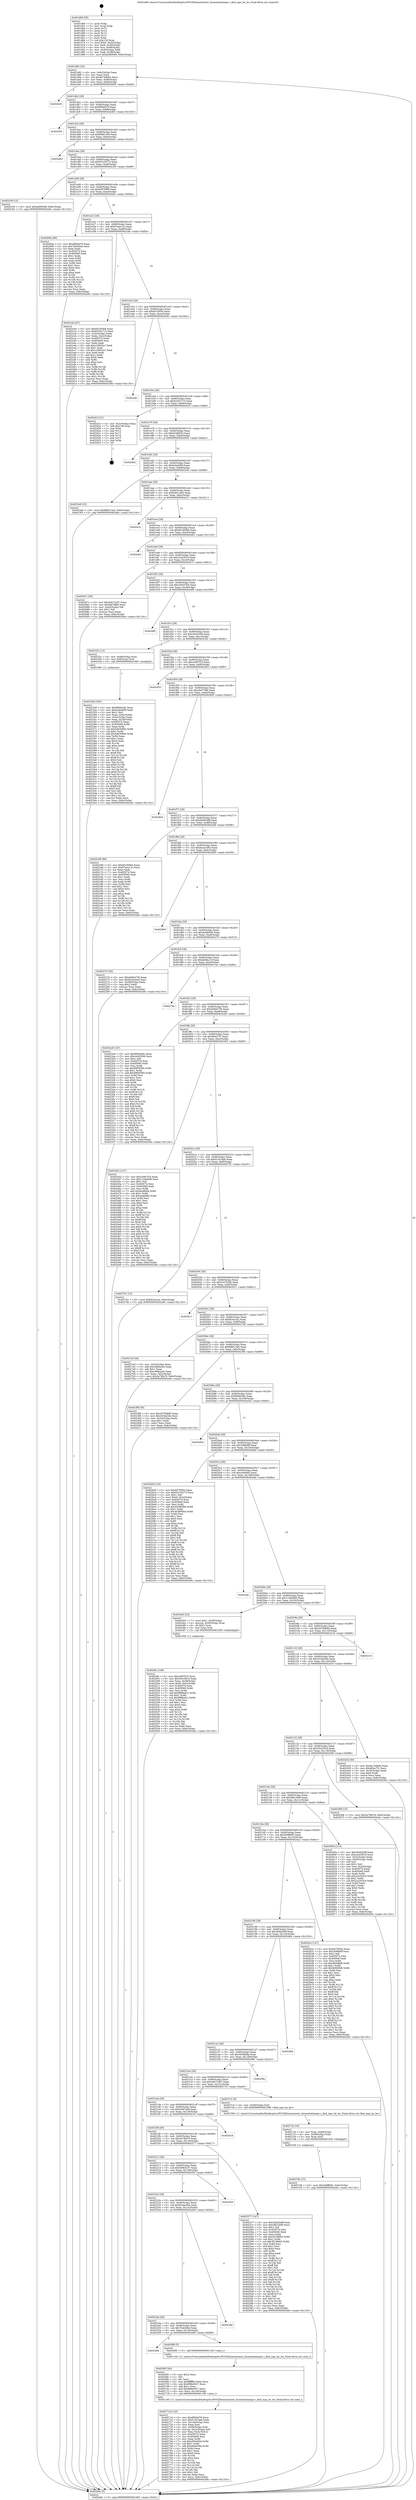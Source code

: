 digraph "0x401d60" {
  label = "0x401d60 (/mnt/c/Users/mathe/Desktop/tcc/POCII/binaries/extr_linuxnetatmmpc.c_find_mpc_by_lec_Final-ollvm.out::main(0))"
  labelloc = "t"
  node[shape=record]

  Entry [label="",width=0.3,height=0.3,shape=circle,fillcolor=black,style=filled]
  "0x401d92" [label="{
     0x401d92 [32]\l
     | [instrs]\l
     &nbsp;&nbsp;0x401d92 \<+6\>: mov -0x8c(%rbp),%eax\l
     &nbsp;&nbsp;0x401d98 \<+2\>: mov %eax,%ecx\l
     &nbsp;&nbsp;0x401d9a \<+6\>: sub $0x8a74db94,%ecx\l
     &nbsp;&nbsp;0x401da0 \<+6\>: mov %eax,-0x90(%rbp)\l
     &nbsp;&nbsp;0x401da6 \<+6\>: mov %ecx,-0x94(%rbp)\l
     &nbsp;&nbsp;0x401dac \<+6\>: je 0000000000402b09 \<main+0xda9\>\l
  }"]
  "0x402b09" [label="{
     0x402b09\l
  }", style=dashed]
  "0x401db2" [label="{
     0x401db2 [28]\l
     | [instrs]\l
     &nbsp;&nbsp;0x401db2 \<+5\>: jmp 0000000000401db7 \<main+0x57\>\l
     &nbsp;&nbsp;0x401db7 \<+6\>: mov -0x90(%rbp),%eax\l
     &nbsp;&nbsp;0x401dbd \<+5\>: sub $0x8f0bbf79,%eax\l
     &nbsp;&nbsp;0x401dc2 \<+6\>: mov %eax,-0x98(%rbp)\l
     &nbsp;&nbsp;0x401dc8 \<+6\>: je 0000000000402d93 \<main+0x1033\>\l
  }"]
  Exit [label="",width=0.3,height=0.3,shape=circle,fillcolor=black,style=filled,peripheries=2]
  "0x402d93" [label="{
     0x402d93\l
  }", style=dashed]
  "0x401dce" [label="{
     0x401dce [28]\l
     | [instrs]\l
     &nbsp;&nbsp;0x401dce \<+5\>: jmp 0000000000401dd3 \<main+0x73\>\l
     &nbsp;&nbsp;0x401dd3 \<+6\>: mov -0x90(%rbp),%eax\l
     &nbsp;&nbsp;0x401dd9 \<+5\>: sub $0x8f481c00,%eax\l
     &nbsp;&nbsp;0x401dde \<+6\>: mov %eax,-0x9c(%rbp)\l
     &nbsp;&nbsp;0x401de4 \<+6\>: je 0000000000402a43 \<main+0xce3\>\l
  }"]
  "0x4027db" [label="{
     0x4027db [15]\l
     | [instrs]\l
     &nbsp;&nbsp;0x4027db \<+10\>: movl $0x3b9ff465,-0x8c(%rbp)\l
     &nbsp;&nbsp;0x4027e5 \<+5\>: jmp 0000000000402e6c \<main+0x110c\>\l
  }"]
  "0x402a43" [label="{
     0x402a43\l
  }", style=dashed]
  "0x401dea" [label="{
     0x401dea [28]\l
     | [instrs]\l
     &nbsp;&nbsp;0x401dea \<+5\>: jmp 0000000000401def \<main+0x8f\>\l
     &nbsp;&nbsp;0x401def \<+6\>: mov -0x90(%rbp),%eax\l
     &nbsp;&nbsp;0x401df5 \<+5\>: sub $0x93103273,%eax\l
     &nbsp;&nbsp;0x401dfa \<+6\>: mov %eax,-0xa0(%rbp)\l
     &nbsp;&nbsp;0x401e00 \<+6\>: je 0000000000402c59 \<main+0xef9\>\l
  }"]
  "0x4027cb" [label="{
     0x4027cb [16]\l
     | [instrs]\l
     &nbsp;&nbsp;0x4027cb \<+4\>: mov %rax,-0x68(%rbp)\l
     &nbsp;&nbsp;0x4027cf \<+4\>: mov -0x58(%rbp),%rax\l
     &nbsp;&nbsp;0x4027d3 \<+3\>: mov %rax,%rdi\l
     &nbsp;&nbsp;0x4027d6 \<+5\>: call 0000000000401030 \<free@plt\>\l
     | [calls]\l
     &nbsp;&nbsp;0x401030 \{1\} (unknown)\l
  }"]
  "0x402c59" [label="{
     0x402c59 [15]\l
     | [instrs]\l
     &nbsp;&nbsp;0x402c59 \<+10\>: movl $0xda99348f,-0x8c(%rbp)\l
     &nbsp;&nbsp;0x402c63 \<+5\>: jmp 0000000000402e6c \<main+0x110c\>\l
  }"]
  "0x401e06" [label="{
     0x401e06 [28]\l
     | [instrs]\l
     &nbsp;&nbsp;0x401e06 \<+5\>: jmp 0000000000401e0b \<main+0xab\>\l
     &nbsp;&nbsp;0x401e0b \<+6\>: mov -0x90(%rbp),%eax\l
     &nbsp;&nbsp;0x401e11 \<+5\>: sub $0x94f79f66,%eax\l
     &nbsp;&nbsp;0x401e16 \<+6\>: mov %eax,-0xa4(%rbp)\l
     &nbsp;&nbsp;0x401e1c \<+6\>: je 000000000040269a \<main+0x93a\>\l
  }"]
  "0x40271d" [label="{
     0x40271d [116]\l
     | [instrs]\l
     &nbsp;&nbsp;0x40271d \<+5\>: mov $0x8f0bbf79,%ecx\l
     &nbsp;&nbsp;0x402722 \<+5\>: mov $0xf1c919a6,%edx\l
     &nbsp;&nbsp;0x402727 \<+6\>: mov -0x144(%rbp),%esi\l
     &nbsp;&nbsp;0x40272d \<+3\>: imul %eax,%esi\l
     &nbsp;&nbsp;0x402730 \<+4\>: mov -0x58(%rbp),%rdi\l
     &nbsp;&nbsp;0x402734 \<+4\>: movslq -0x5c(%rbp),%r8\l
     &nbsp;&nbsp;0x402738 \<+4\>: mov %esi,(%rdi,%r8,4)\l
     &nbsp;&nbsp;0x40273c \<+7\>: mov 0x405074,%eax\l
     &nbsp;&nbsp;0x402743 \<+7\>: mov 0x405060,%esi\l
     &nbsp;&nbsp;0x40274a \<+3\>: mov %eax,%r9d\l
     &nbsp;&nbsp;0x40274d \<+7\>: sub $0xef5e939d,%r9d\l
     &nbsp;&nbsp;0x402754 \<+4\>: sub $0x1,%r9d\l
     &nbsp;&nbsp;0x402758 \<+7\>: add $0xef5e939d,%r9d\l
     &nbsp;&nbsp;0x40275f \<+4\>: imul %r9d,%eax\l
     &nbsp;&nbsp;0x402763 \<+3\>: and $0x1,%eax\l
     &nbsp;&nbsp;0x402766 \<+3\>: cmp $0x0,%eax\l
     &nbsp;&nbsp;0x402769 \<+4\>: sete %r10b\l
     &nbsp;&nbsp;0x40276d \<+3\>: cmp $0xa,%esi\l
     &nbsp;&nbsp;0x402770 \<+4\>: setl %r11b\l
     &nbsp;&nbsp;0x402774 \<+3\>: mov %r10b,%bl\l
     &nbsp;&nbsp;0x402777 \<+3\>: and %r11b,%bl\l
     &nbsp;&nbsp;0x40277a \<+3\>: xor %r11b,%r10b\l
     &nbsp;&nbsp;0x40277d \<+3\>: or %r10b,%bl\l
     &nbsp;&nbsp;0x402780 \<+3\>: test $0x1,%bl\l
     &nbsp;&nbsp;0x402783 \<+3\>: cmovne %edx,%ecx\l
     &nbsp;&nbsp;0x402786 \<+6\>: mov %ecx,-0x8c(%rbp)\l
     &nbsp;&nbsp;0x40278c \<+5\>: jmp 0000000000402e6c \<main+0x110c\>\l
  }"]
  "0x40269a" [label="{
     0x40269a [86]\l
     | [instrs]\l
     &nbsp;&nbsp;0x40269a \<+5\>: mov $0x8f0bbf79,%eax\l
     &nbsp;&nbsp;0x40269f \<+5\>: mov $0x7bdcfd4e,%ecx\l
     &nbsp;&nbsp;0x4026a4 \<+2\>: xor %edx,%edx\l
     &nbsp;&nbsp;0x4026a6 \<+7\>: mov 0x405074,%esi\l
     &nbsp;&nbsp;0x4026ad \<+7\>: mov 0x405060,%edi\l
     &nbsp;&nbsp;0x4026b4 \<+3\>: sub $0x1,%edx\l
     &nbsp;&nbsp;0x4026b7 \<+3\>: mov %esi,%r8d\l
     &nbsp;&nbsp;0x4026ba \<+3\>: add %edx,%r8d\l
     &nbsp;&nbsp;0x4026bd \<+4\>: imul %r8d,%esi\l
     &nbsp;&nbsp;0x4026c1 \<+3\>: and $0x1,%esi\l
     &nbsp;&nbsp;0x4026c4 \<+3\>: cmp $0x0,%esi\l
     &nbsp;&nbsp;0x4026c7 \<+4\>: sete %r9b\l
     &nbsp;&nbsp;0x4026cb \<+3\>: cmp $0xa,%edi\l
     &nbsp;&nbsp;0x4026ce \<+4\>: setl %r10b\l
     &nbsp;&nbsp;0x4026d2 \<+3\>: mov %r9b,%r11b\l
     &nbsp;&nbsp;0x4026d5 \<+3\>: and %r10b,%r11b\l
     &nbsp;&nbsp;0x4026d8 \<+3\>: xor %r10b,%r9b\l
     &nbsp;&nbsp;0x4026db \<+3\>: or %r9b,%r11b\l
     &nbsp;&nbsp;0x4026de \<+4\>: test $0x1,%r11b\l
     &nbsp;&nbsp;0x4026e2 \<+3\>: cmovne %ecx,%eax\l
     &nbsp;&nbsp;0x4026e5 \<+6\>: mov %eax,-0x8c(%rbp)\l
     &nbsp;&nbsp;0x4026eb \<+5\>: jmp 0000000000402e6c \<main+0x110c\>\l
  }"]
  "0x401e22" [label="{
     0x401e22 [28]\l
     | [instrs]\l
     &nbsp;&nbsp;0x401e22 \<+5\>: jmp 0000000000401e27 \<main+0xc7\>\l
     &nbsp;&nbsp;0x401e27 \<+6\>: mov -0x90(%rbp),%eax\l
     &nbsp;&nbsp;0x401e2d \<+5\>: sub $0x97aee12c,%eax\l
     &nbsp;&nbsp;0x401e32 \<+6\>: mov %eax,-0xa8(%rbp)\l
     &nbsp;&nbsp;0x401e38 \<+6\>: je 0000000000402cbe \<main+0xf5e\>\l
  }"]
  "0x4026f5" [label="{
     0x4026f5 [40]\l
     | [instrs]\l
     &nbsp;&nbsp;0x4026f5 \<+5\>: mov $0x2,%ecx\l
     &nbsp;&nbsp;0x4026fa \<+1\>: cltd\l
     &nbsp;&nbsp;0x4026fb \<+2\>: idiv %ecx\l
     &nbsp;&nbsp;0x4026fd \<+6\>: imul $0xfffffffe,%edx,%ecx\l
     &nbsp;&nbsp;0x402703 \<+6\>: sub $0x988e0027,%ecx\l
     &nbsp;&nbsp;0x402709 \<+3\>: add $0x1,%ecx\l
     &nbsp;&nbsp;0x40270c \<+6\>: add $0x988e0027,%ecx\l
     &nbsp;&nbsp;0x402712 \<+6\>: mov %ecx,-0x144(%rbp)\l
     &nbsp;&nbsp;0x402718 \<+5\>: call 0000000000401160 \<next_i\>\l
     | [calls]\l
     &nbsp;&nbsp;0x401160 \{1\} (/mnt/c/Users/mathe/Desktop/tcc/POCII/binaries/extr_linuxnetatmmpc.c_find_mpc_by_lec_Final-ollvm.out::next_i)\l
  }"]
  "0x402cbe" [label="{
     0x402cbe [97]\l
     | [instrs]\l
     &nbsp;&nbsp;0x402cbe \<+5\>: mov $0xbf1d50b6,%eax\l
     &nbsp;&nbsp;0x402cc3 \<+5\>: mov $0xb203c715,%ecx\l
     &nbsp;&nbsp;0x402cc8 \<+3\>: mov -0x3c(%rbp),%edx\l
     &nbsp;&nbsp;0x402ccb \<+3\>: mov %edx,-0x2c(%rbp)\l
     &nbsp;&nbsp;0x402cce \<+7\>: mov 0x405074,%edx\l
     &nbsp;&nbsp;0x402cd5 \<+7\>: mov 0x405060,%esi\l
     &nbsp;&nbsp;0x402cdc \<+2\>: mov %edx,%edi\l
     &nbsp;&nbsp;0x402cde \<+6\>: add $0xc16932a7,%edi\l
     &nbsp;&nbsp;0x402ce4 \<+3\>: sub $0x1,%edi\l
     &nbsp;&nbsp;0x402ce7 \<+6\>: sub $0xc16932a7,%edi\l
     &nbsp;&nbsp;0x402ced \<+3\>: imul %edi,%edx\l
     &nbsp;&nbsp;0x402cf0 \<+3\>: and $0x1,%edx\l
     &nbsp;&nbsp;0x402cf3 \<+3\>: cmp $0x0,%edx\l
     &nbsp;&nbsp;0x402cf6 \<+4\>: sete %r8b\l
     &nbsp;&nbsp;0x402cfa \<+3\>: cmp $0xa,%esi\l
     &nbsp;&nbsp;0x402cfd \<+4\>: setl %r9b\l
     &nbsp;&nbsp;0x402d01 \<+3\>: mov %r8b,%r10b\l
     &nbsp;&nbsp;0x402d04 \<+3\>: and %r9b,%r10b\l
     &nbsp;&nbsp;0x402d07 \<+3\>: xor %r9b,%r8b\l
     &nbsp;&nbsp;0x402d0a \<+3\>: or %r8b,%r10b\l
     &nbsp;&nbsp;0x402d0d \<+4\>: test $0x1,%r10b\l
     &nbsp;&nbsp;0x402d11 \<+3\>: cmovne %ecx,%eax\l
     &nbsp;&nbsp;0x402d14 \<+6\>: mov %eax,-0x8c(%rbp)\l
     &nbsp;&nbsp;0x402d1a \<+5\>: jmp 0000000000402e6c \<main+0x110c\>\l
  }"]
  "0x401e3e" [label="{
     0x401e3e [28]\l
     | [instrs]\l
     &nbsp;&nbsp;0x401e3e \<+5\>: jmp 0000000000401e43 \<main+0xe3\>\l
     &nbsp;&nbsp;0x401e43 \<+6\>: mov -0x90(%rbp),%eax\l
     &nbsp;&nbsp;0x401e49 \<+5\>: sub $0xb07f3f3e,%eax\l
     &nbsp;&nbsp;0x401e4e \<+6\>: mov %eax,-0xac(%rbp)\l
     &nbsp;&nbsp;0x401e54 \<+6\>: je 0000000000402e4c \<main+0x10ec\>\l
  }"]
  "0x402266" [label="{
     0x402266\l
  }", style=dashed]
  "0x402e4c" [label="{
     0x402e4c\l
  }", style=dashed]
  "0x401e5a" [label="{
     0x401e5a [28]\l
     | [instrs]\l
     &nbsp;&nbsp;0x401e5a \<+5\>: jmp 0000000000401e5f \<main+0xff\>\l
     &nbsp;&nbsp;0x401e5f \<+6\>: mov -0x90(%rbp),%eax\l
     &nbsp;&nbsp;0x401e65 \<+5\>: sub $0xb203c715,%eax\l
     &nbsp;&nbsp;0x401e6a \<+6\>: mov %eax,-0xb0(%rbp)\l
     &nbsp;&nbsp;0x401e70 \<+6\>: je 0000000000402d1f \<main+0xfbf\>\l
  }"]
  "0x4026f0" [label="{
     0x4026f0 [5]\l
     | [instrs]\l
     &nbsp;&nbsp;0x4026f0 \<+5\>: call 0000000000401160 \<next_i\>\l
     | [calls]\l
     &nbsp;&nbsp;0x401160 \{1\} (/mnt/c/Users/mathe/Desktop/tcc/POCII/binaries/extr_linuxnetatmmpc.c_find_mpc_by_lec_Final-ollvm.out::next_i)\l
  }"]
  "0x402d1f" [label="{
     0x402d1f [21]\l
     | [instrs]\l
     &nbsp;&nbsp;0x402d1f \<+3\>: mov -0x2c(%rbp),%eax\l
     &nbsp;&nbsp;0x402d22 \<+7\>: add $0x138,%rsp\l
     &nbsp;&nbsp;0x402d29 \<+1\>: pop %rbx\l
     &nbsp;&nbsp;0x402d2a \<+2\>: pop %r12\l
     &nbsp;&nbsp;0x402d2c \<+2\>: pop %r13\l
     &nbsp;&nbsp;0x402d2e \<+2\>: pop %r14\l
     &nbsp;&nbsp;0x402d30 \<+2\>: pop %r15\l
     &nbsp;&nbsp;0x402d32 \<+1\>: pop %rbp\l
     &nbsp;&nbsp;0x402d33 \<+1\>: ret\l
  }"]
  "0x401e76" [label="{
     0x401e76 [28]\l
     | [instrs]\l
     &nbsp;&nbsp;0x401e76 \<+5\>: jmp 0000000000401e7b \<main+0x11b\>\l
     &nbsp;&nbsp;0x401e7b \<+6\>: mov -0x90(%rbp),%eax\l
     &nbsp;&nbsp;0x401e81 \<+5\>: sub $0xb2a6fb33,%eax\l
     &nbsp;&nbsp;0x401e86 \<+6\>: mov %eax,-0xb4(%rbp)\l
     &nbsp;&nbsp;0x401e8c \<+6\>: je 0000000000402902 \<main+0xba2\>\l
  }"]
  "0x40224a" [label="{
     0x40224a [28]\l
     | [instrs]\l
     &nbsp;&nbsp;0x40224a \<+5\>: jmp 000000000040224f \<main+0x4ef\>\l
     &nbsp;&nbsp;0x40224f \<+6\>: mov -0x90(%rbp),%eax\l
     &nbsp;&nbsp;0x402255 \<+5\>: sub $0x7bdcfd4e,%eax\l
     &nbsp;&nbsp;0x40225a \<+6\>: mov %eax,-0x140(%rbp)\l
     &nbsp;&nbsp;0x402260 \<+6\>: je 00000000004026f0 \<main+0x990\>\l
  }"]
  "0x402902" [label="{
     0x402902\l
  }", style=dashed]
  "0x401e92" [label="{
     0x401e92 [28]\l
     | [instrs]\l
     &nbsp;&nbsp;0x401e92 \<+5\>: jmp 0000000000401e97 \<main+0x137\>\l
     &nbsp;&nbsp;0x401e97 \<+6\>: mov -0x90(%rbp),%eax\l
     &nbsp;&nbsp;0x401e9d \<+5\>: sub $0xbcfadd09,%eax\l
     &nbsp;&nbsp;0x401ea2 \<+6\>: mov %eax,-0xb8(%rbp)\l
     &nbsp;&nbsp;0x401ea8 \<+6\>: je 00000000004023e9 \<main+0x689\>\l
  }"]
  "0x40228e" [label="{
     0x40228e\l
  }", style=dashed]
  "0x4023e9" [label="{
     0x4023e9 [15]\l
     | [instrs]\l
     &nbsp;&nbsp;0x4023e9 \<+10\>: movl $0xf88513a0,-0x8c(%rbp)\l
     &nbsp;&nbsp;0x4023f3 \<+5\>: jmp 0000000000402e6c \<main+0x110c\>\l
  }"]
  "0x401eae" [label="{
     0x401eae [28]\l
     | [instrs]\l
     &nbsp;&nbsp;0x401eae \<+5\>: jmp 0000000000401eb3 \<main+0x153\>\l
     &nbsp;&nbsp;0x401eb3 \<+6\>: mov -0x90(%rbp),%eax\l
     &nbsp;&nbsp;0x401eb9 \<+5\>: sub $0xbd91ce82,%eax\l
     &nbsp;&nbsp;0x401ebe \<+6\>: mov %eax,-0xbc(%rbp)\l
     &nbsp;&nbsp;0x401ec4 \<+6\>: je 0000000000402e21 \<main+0x10c1\>\l
  }"]
  "0x40222e" [label="{
     0x40222e [28]\l
     | [instrs]\l
     &nbsp;&nbsp;0x40222e \<+5\>: jmp 0000000000402233 \<main+0x4d3\>\l
     &nbsp;&nbsp;0x402233 \<+6\>: mov -0x90(%rbp),%eax\l
     &nbsp;&nbsp;0x402239 \<+5\>: sub $0x624ac644,%eax\l
     &nbsp;&nbsp;0x40223e \<+6\>: mov %eax,-0x13c(%rbp)\l
     &nbsp;&nbsp;0x402244 \<+6\>: je 000000000040228e \<main+0x52e\>\l
  }"]
  "0x402e21" [label="{
     0x402e21\l
  }", style=dashed]
  "0x401eca" [label="{
     0x401eca [28]\l
     | [instrs]\l
     &nbsp;&nbsp;0x401eca \<+5\>: jmp 0000000000401ecf \<main+0x16f\>\l
     &nbsp;&nbsp;0x401ecf \<+6\>: mov -0x90(%rbp),%eax\l
     &nbsp;&nbsp;0x401ed5 \<+5\>: sub $0xbf1d50b6,%eax\l
     &nbsp;&nbsp;0x401eda \<+6\>: mov %eax,-0xc0(%rbp)\l
     &nbsp;&nbsp;0x401ee0 \<+6\>: je 0000000000402e62 \<main+0x1102\>\l
  }"]
  "0x40292f" [label="{
     0x40292f\l
  }", style=dashed]
  "0x402e62" [label="{
     0x402e62\l
  }", style=dashed]
  "0x401ee6" [label="{
     0x401ee6 [28]\l
     | [instrs]\l
     &nbsp;&nbsp;0x401ee6 \<+5\>: jmp 0000000000401eeb \<main+0x18b\>\l
     &nbsp;&nbsp;0x401eeb \<+6\>: mov -0x90(%rbp),%eax\l
     &nbsp;&nbsp;0x401ef1 \<+5\>: sub $0xc2a43919,%eax\l
     &nbsp;&nbsp;0x401ef6 \<+6\>: mov %eax,-0xc4(%rbp)\l
     &nbsp;&nbsp;0x401efc \<+6\>: je 000000000040267c \<main+0x91c\>\l
  }"]
  "0x402212" [label="{
     0x402212 [28]\l
     | [instrs]\l
     &nbsp;&nbsp;0x402212 \<+5\>: jmp 0000000000402217 \<main+0x4b7\>\l
     &nbsp;&nbsp;0x402217 \<+6\>: mov -0x90(%rbp),%eax\l
     &nbsp;&nbsp;0x40221d \<+5\>: sub $0x5d9b5c37,%eax\l
     &nbsp;&nbsp;0x402222 \<+6\>: mov %eax,-0x138(%rbp)\l
     &nbsp;&nbsp;0x402228 \<+6\>: je 000000000040292f \<main+0xbcf\>\l
  }"]
  "0x40267c" [label="{
     0x40267c [30]\l
     | [instrs]\l
     &nbsp;&nbsp;0x40267c \<+5\>: mov $0x44673287,%eax\l
     &nbsp;&nbsp;0x402681 \<+5\>: mov $0x94f79f66,%ecx\l
     &nbsp;&nbsp;0x402686 \<+3\>: mov -0x2d(%rbp),%dl\l
     &nbsp;&nbsp;0x402689 \<+3\>: test $0x1,%dl\l
     &nbsp;&nbsp;0x40268c \<+3\>: cmovne %ecx,%eax\l
     &nbsp;&nbsp;0x40268f \<+6\>: mov %eax,-0x8c(%rbp)\l
     &nbsp;&nbsp;0x402695 \<+5\>: jmp 0000000000402e6c \<main+0x110c\>\l
  }"]
  "0x401f02" [label="{
     0x401f02 [28]\l
     | [instrs]\l
     &nbsp;&nbsp;0x401f02 \<+5\>: jmp 0000000000401f07 \<main+0x1a7\>\l
     &nbsp;&nbsp;0x401f07 \<+6\>: mov -0x90(%rbp),%eax\l
     &nbsp;&nbsp;0x401f0d \<+5\>: sub $0xc5b55764,%eax\l
     &nbsp;&nbsp;0x401f12 \<+6\>: mov %eax,-0xc8(%rbp)\l
     &nbsp;&nbsp;0x401f18 \<+6\>: je 0000000000402df0 \<main+0x1090\>\l
  }"]
  "0x402577" [label="{
     0x402577 [147]\l
     | [instrs]\l
     &nbsp;&nbsp;0x402577 \<+5\>: mov $0x3bdd2b9f,%eax\l
     &nbsp;&nbsp;0x40257c \<+5\>: mov $0x38f1c699,%ecx\l
     &nbsp;&nbsp;0x402581 \<+2\>: mov $0x1,%dl\l
     &nbsp;&nbsp;0x402583 \<+7\>: mov 0x405074,%esi\l
     &nbsp;&nbsp;0x40258a \<+7\>: mov 0x405060,%edi\l
     &nbsp;&nbsp;0x402591 \<+3\>: mov %esi,%r8d\l
     &nbsp;&nbsp;0x402594 \<+7\>: add $0x3f138663,%r8d\l
     &nbsp;&nbsp;0x40259b \<+4\>: sub $0x1,%r8d\l
     &nbsp;&nbsp;0x40259f \<+7\>: sub $0x3f138663,%r8d\l
     &nbsp;&nbsp;0x4025a6 \<+4\>: imul %r8d,%esi\l
     &nbsp;&nbsp;0x4025aa \<+3\>: and $0x1,%esi\l
     &nbsp;&nbsp;0x4025ad \<+3\>: cmp $0x0,%esi\l
     &nbsp;&nbsp;0x4025b0 \<+4\>: sete %r9b\l
     &nbsp;&nbsp;0x4025b4 \<+3\>: cmp $0xa,%edi\l
     &nbsp;&nbsp;0x4025b7 \<+4\>: setl %r10b\l
     &nbsp;&nbsp;0x4025bb \<+3\>: mov %r9b,%r11b\l
     &nbsp;&nbsp;0x4025be \<+4\>: xor $0xff,%r11b\l
     &nbsp;&nbsp;0x4025c2 \<+3\>: mov %r10b,%bl\l
     &nbsp;&nbsp;0x4025c5 \<+3\>: xor $0xff,%bl\l
     &nbsp;&nbsp;0x4025c8 \<+3\>: xor $0x1,%dl\l
     &nbsp;&nbsp;0x4025cb \<+3\>: mov %r11b,%r14b\l
     &nbsp;&nbsp;0x4025ce \<+4\>: and $0xff,%r14b\l
     &nbsp;&nbsp;0x4025d2 \<+3\>: and %dl,%r9b\l
     &nbsp;&nbsp;0x4025d5 \<+3\>: mov %bl,%r15b\l
     &nbsp;&nbsp;0x4025d8 \<+4\>: and $0xff,%r15b\l
     &nbsp;&nbsp;0x4025dc \<+3\>: and %dl,%r10b\l
     &nbsp;&nbsp;0x4025df \<+3\>: or %r9b,%r14b\l
     &nbsp;&nbsp;0x4025e2 \<+3\>: or %r10b,%r15b\l
     &nbsp;&nbsp;0x4025e5 \<+3\>: xor %r15b,%r14b\l
     &nbsp;&nbsp;0x4025e8 \<+3\>: or %bl,%r11b\l
     &nbsp;&nbsp;0x4025eb \<+4\>: xor $0xff,%r11b\l
     &nbsp;&nbsp;0x4025ef \<+3\>: or $0x1,%dl\l
     &nbsp;&nbsp;0x4025f2 \<+3\>: and %dl,%r11b\l
     &nbsp;&nbsp;0x4025f5 \<+3\>: or %r11b,%r14b\l
     &nbsp;&nbsp;0x4025f8 \<+4\>: test $0x1,%r14b\l
     &nbsp;&nbsp;0x4025fc \<+3\>: cmovne %ecx,%eax\l
     &nbsp;&nbsp;0x4025ff \<+6\>: mov %eax,-0x8c(%rbp)\l
     &nbsp;&nbsp;0x402605 \<+5\>: jmp 0000000000402e6c \<main+0x110c\>\l
  }"]
  "0x402df0" [label="{
     0x402df0\l
  }", style=dashed]
  "0x401f1e" [label="{
     0x401f1e [28]\l
     | [instrs]\l
     &nbsp;&nbsp;0x401f1e \<+5\>: jmp 0000000000401f23 \<main+0x1c3\>\l
     &nbsp;&nbsp;0x401f23 \<+6\>: mov -0x90(%rbp),%eax\l
     &nbsp;&nbsp;0x401f29 \<+5\>: sub $0xc6c83306,%eax\l
     &nbsp;&nbsp;0x401f2e \<+6\>: mov %eax,-0xcc(%rbp)\l
     &nbsp;&nbsp;0x401f34 \<+6\>: je 000000000040233c \<main+0x5dc\>\l
  }"]
  "0x4021f6" [label="{
     0x4021f6 [28]\l
     | [instrs]\l
     &nbsp;&nbsp;0x4021f6 \<+5\>: jmp 00000000004021fb \<main+0x49b\>\l
     &nbsp;&nbsp;0x4021fb \<+6\>: mov -0x90(%rbp),%eax\l
     &nbsp;&nbsp;0x402201 \<+5\>: sub $0x5a79fa76,%eax\l
     &nbsp;&nbsp;0x402206 \<+6\>: mov %eax,-0x134(%rbp)\l
     &nbsp;&nbsp;0x40220c \<+6\>: je 0000000000402577 \<main+0x817\>\l
  }"]
  "0x40233c" [label="{
     0x40233c [13]\l
     | [instrs]\l
     &nbsp;&nbsp;0x40233c \<+4\>: mov -0x48(%rbp),%rax\l
     &nbsp;&nbsp;0x402340 \<+4\>: mov 0x8(%rax),%rdi\l
     &nbsp;&nbsp;0x402344 \<+5\>: call 0000000000401060 \<atoi@plt\>\l
     | [calls]\l
     &nbsp;&nbsp;0x401060 \{1\} (unknown)\l
  }"]
  "0x401f3a" [label="{
     0x401f3a [28]\l
     | [instrs]\l
     &nbsp;&nbsp;0x401f3a \<+5\>: jmp 0000000000401f3f \<main+0x1df\>\l
     &nbsp;&nbsp;0x401f3f \<+6\>: mov -0x90(%rbp),%eax\l
     &nbsp;&nbsp;0x401f45 \<+5\>: sub $0xce087f19,%eax\l
     &nbsp;&nbsp;0x401f4a \<+6\>: mov %eax,-0xd0(%rbp)\l
     &nbsp;&nbsp;0x401f50 \<+6\>: je 0000000000402d53 \<main+0xff3\>\l
  }"]
  "0x402b18" [label="{
     0x402b18\l
  }", style=dashed]
  "0x402d53" [label="{
     0x402d53\l
  }", style=dashed]
  "0x401f56" [label="{
     0x401f56 [28]\l
     | [instrs]\l
     &nbsp;&nbsp;0x401f56 \<+5\>: jmp 0000000000401f5b \<main+0x1fb\>\l
     &nbsp;&nbsp;0x401f5b \<+6\>: mov -0x90(%rbp),%eax\l
     &nbsp;&nbsp;0x401f61 \<+5\>: sub $0xcfa07368,%eax\l
     &nbsp;&nbsp;0x401f66 \<+6\>: mov %eax,-0xd4(%rbp)\l
     &nbsp;&nbsp;0x401f6c \<+6\>: je 0000000000402845 \<main+0xae5\>\l
  }"]
  "0x4021da" [label="{
     0x4021da [28]\l
     | [instrs]\l
     &nbsp;&nbsp;0x4021da \<+5\>: jmp 00000000004021df \<main+0x47f\>\l
     &nbsp;&nbsp;0x4021df \<+6\>: mov -0x90(%rbp),%eax\l
     &nbsp;&nbsp;0x4021e5 \<+5\>: sub $0x4cf07ae9,%eax\l
     &nbsp;&nbsp;0x4021ea \<+6\>: mov %eax,-0x130(%rbp)\l
     &nbsp;&nbsp;0x4021f0 \<+6\>: je 0000000000402b18 \<main+0xdb8\>\l
  }"]
  "0x402845" [label="{
     0x402845\l
  }", style=dashed]
  "0x401f72" [label="{
     0x401f72 [28]\l
     | [instrs]\l
     &nbsp;&nbsp;0x401f72 \<+5\>: jmp 0000000000401f77 \<main+0x217\>\l
     &nbsp;&nbsp;0x401f77 \<+6\>: mov -0x90(%rbp),%eax\l
     &nbsp;&nbsp;0x401f7d \<+5\>: sub $0xda99348f,%eax\l
     &nbsp;&nbsp;0x401f82 \<+6\>: mov %eax,-0xd8(%rbp)\l
     &nbsp;&nbsp;0x401f88 \<+6\>: je 0000000000402c68 \<main+0xf08\>\l
  }"]
  "0x4027c2" [label="{
     0x4027c2 [9]\l
     | [instrs]\l
     &nbsp;&nbsp;0x4027c2 \<+4\>: mov -0x58(%rbp),%rdi\l
     &nbsp;&nbsp;0x4027c6 \<+5\>: call 0000000000401580 \<find_mpc_by_lec\>\l
     | [calls]\l
     &nbsp;&nbsp;0x401580 \{1\} (/mnt/c/Users/mathe/Desktop/tcc/POCII/binaries/extr_linuxnetatmmpc.c_find_mpc_by_lec_Final-ollvm.out::find_mpc_by_lec)\l
  }"]
  "0x402c68" [label="{
     0x402c68 [86]\l
     | [instrs]\l
     &nbsp;&nbsp;0x402c68 \<+5\>: mov $0xbf1d50b6,%eax\l
     &nbsp;&nbsp;0x402c6d \<+5\>: mov $0x97aee12c,%ecx\l
     &nbsp;&nbsp;0x402c72 \<+2\>: xor %edx,%edx\l
     &nbsp;&nbsp;0x402c74 \<+7\>: mov 0x405074,%esi\l
     &nbsp;&nbsp;0x402c7b \<+7\>: mov 0x405060,%edi\l
     &nbsp;&nbsp;0x402c82 \<+3\>: sub $0x1,%edx\l
     &nbsp;&nbsp;0x402c85 \<+3\>: mov %esi,%r8d\l
     &nbsp;&nbsp;0x402c88 \<+3\>: add %edx,%r8d\l
     &nbsp;&nbsp;0x402c8b \<+4\>: imul %r8d,%esi\l
     &nbsp;&nbsp;0x402c8f \<+3\>: and $0x1,%esi\l
     &nbsp;&nbsp;0x402c92 \<+3\>: cmp $0x0,%esi\l
     &nbsp;&nbsp;0x402c95 \<+4\>: sete %r9b\l
     &nbsp;&nbsp;0x402c99 \<+3\>: cmp $0xa,%edi\l
     &nbsp;&nbsp;0x402c9c \<+4\>: setl %r10b\l
     &nbsp;&nbsp;0x402ca0 \<+3\>: mov %r9b,%r11b\l
     &nbsp;&nbsp;0x402ca3 \<+3\>: and %r10b,%r11b\l
     &nbsp;&nbsp;0x402ca6 \<+3\>: xor %r10b,%r9b\l
     &nbsp;&nbsp;0x402ca9 \<+3\>: or %r9b,%r11b\l
     &nbsp;&nbsp;0x402cac \<+4\>: test $0x1,%r11b\l
     &nbsp;&nbsp;0x402cb0 \<+3\>: cmovne %ecx,%eax\l
     &nbsp;&nbsp;0x402cb3 \<+6\>: mov %eax,-0x8c(%rbp)\l
     &nbsp;&nbsp;0x402cb9 \<+5\>: jmp 0000000000402e6c \<main+0x110c\>\l
  }"]
  "0x401f8e" [label="{
     0x401f8e [28]\l
     | [instrs]\l
     &nbsp;&nbsp;0x401f8e \<+5\>: jmp 0000000000401f93 \<main+0x233\>\l
     &nbsp;&nbsp;0x401f93 \<+6\>: mov -0x90(%rbp),%eax\l
     &nbsp;&nbsp;0x401f99 \<+5\>: sub $0xdacb1d93,%eax\l
     &nbsp;&nbsp;0x401f9e \<+6\>: mov %eax,-0xdc(%rbp)\l
     &nbsp;&nbsp;0x401fa4 \<+6\>: je 00000000004029b0 \<main+0xc50\>\l
  }"]
  "0x4021be" [label="{
     0x4021be [28]\l
     | [instrs]\l
     &nbsp;&nbsp;0x4021be \<+5\>: jmp 00000000004021c3 \<main+0x463\>\l
     &nbsp;&nbsp;0x4021c3 \<+6\>: mov -0x90(%rbp),%eax\l
     &nbsp;&nbsp;0x4021c9 \<+5\>: sub $0x44673287,%eax\l
     &nbsp;&nbsp;0x4021ce \<+6\>: mov %eax,-0x12c(%rbp)\l
     &nbsp;&nbsp;0x4021d4 \<+6\>: je 00000000004027c2 \<main+0xa62\>\l
  }"]
  "0x4029b0" [label="{
     0x4029b0\l
  }", style=dashed]
  "0x401faa" [label="{
     0x401faa [28]\l
     | [instrs]\l
     &nbsp;&nbsp;0x401faa \<+5\>: jmp 0000000000401faf \<main+0x24f\>\l
     &nbsp;&nbsp;0x401faf \<+6\>: mov -0x90(%rbp),%eax\l
     &nbsp;&nbsp;0x401fb5 \<+5\>: sub $0xdcfd0949,%eax\l
     &nbsp;&nbsp;0x401fba \<+6\>: mov %eax,-0xe0(%rbp)\l
     &nbsp;&nbsp;0x401fc0 \<+6\>: je 0000000000402270 \<main+0x510\>\l
  }"]
  "0x40298c" [label="{
     0x40298c\l
  }", style=dashed]
  "0x402270" [label="{
     0x402270 [30]\l
     | [instrs]\l
     &nbsp;&nbsp;0x402270 \<+5\>: mov $0xdd4bb736,%eax\l
     &nbsp;&nbsp;0x402275 \<+5\>: mov $0x624ac644,%ecx\l
     &nbsp;&nbsp;0x40227a \<+3\>: mov -0x38(%rbp),%edx\l
     &nbsp;&nbsp;0x40227d \<+3\>: cmp $0x2,%edx\l
     &nbsp;&nbsp;0x402280 \<+3\>: cmovne %ecx,%eax\l
     &nbsp;&nbsp;0x402283 \<+6\>: mov %eax,-0x8c(%rbp)\l
     &nbsp;&nbsp;0x402289 \<+5\>: jmp 0000000000402e6c \<main+0x110c\>\l
  }"]
  "0x401fc6" [label="{
     0x401fc6 [28]\l
     | [instrs]\l
     &nbsp;&nbsp;0x401fc6 \<+5\>: jmp 0000000000401fcb \<main+0x26b\>\l
     &nbsp;&nbsp;0x401fcb \<+6\>: mov -0x90(%rbp),%eax\l
     &nbsp;&nbsp;0x401fd1 \<+5\>: sub $0xdd46a11f,%eax\l
     &nbsp;&nbsp;0x401fd6 \<+6\>: mov %eax,-0xe4(%rbp)\l
     &nbsp;&nbsp;0x401fdc \<+6\>: je 00000000004027ea \<main+0xa8a\>\l
  }"]
  "0x402e6c" [label="{
     0x402e6c [5]\l
     | [instrs]\l
     &nbsp;&nbsp;0x402e6c \<+5\>: jmp 0000000000401d92 \<main+0x32\>\l
  }"]
  "0x401d60" [label="{
     0x401d60 [50]\l
     | [instrs]\l
     &nbsp;&nbsp;0x401d60 \<+1\>: push %rbp\l
     &nbsp;&nbsp;0x401d61 \<+3\>: mov %rsp,%rbp\l
     &nbsp;&nbsp;0x401d64 \<+2\>: push %r15\l
     &nbsp;&nbsp;0x401d66 \<+2\>: push %r14\l
     &nbsp;&nbsp;0x401d68 \<+2\>: push %r13\l
     &nbsp;&nbsp;0x401d6a \<+2\>: push %r12\l
     &nbsp;&nbsp;0x401d6c \<+1\>: push %rbx\l
     &nbsp;&nbsp;0x401d6d \<+7\>: sub $0x138,%rsp\l
     &nbsp;&nbsp;0x401d74 \<+7\>: movl $0x0,-0x3c(%rbp)\l
     &nbsp;&nbsp;0x401d7b \<+3\>: mov %edi,-0x40(%rbp)\l
     &nbsp;&nbsp;0x401d7e \<+4\>: mov %rsi,-0x48(%rbp)\l
     &nbsp;&nbsp;0x401d82 \<+3\>: mov -0x40(%rbp),%edi\l
     &nbsp;&nbsp;0x401d85 \<+3\>: mov %edi,-0x38(%rbp)\l
     &nbsp;&nbsp;0x401d88 \<+10\>: movl $0xdcfd0949,-0x8c(%rbp)\l
  }"]
  "0x4021a2" [label="{
     0x4021a2 [28]\l
     | [instrs]\l
     &nbsp;&nbsp;0x4021a2 \<+5\>: jmp 00000000004021a7 \<main+0x447\>\l
     &nbsp;&nbsp;0x4021a7 \<+6\>: mov -0x90(%rbp),%eax\l
     &nbsp;&nbsp;0x4021ad \<+5\>: sub $0x3e59bbfa,%eax\l
     &nbsp;&nbsp;0x4021b2 \<+6\>: mov %eax,-0x128(%rbp)\l
     &nbsp;&nbsp;0x4021b8 \<+6\>: je 000000000040298c \<main+0xc2c\>\l
  }"]
  "0x4027ea" [label="{
     0x4027ea\l
  }", style=dashed]
  "0x401fe2" [label="{
     0x401fe2 [28]\l
     | [instrs]\l
     &nbsp;&nbsp;0x401fe2 \<+5\>: jmp 0000000000401fe7 \<main+0x287\>\l
     &nbsp;&nbsp;0x401fe7 \<+6\>: mov -0x90(%rbp),%eax\l
     &nbsp;&nbsp;0x401fed \<+5\>: sub $0xdd4bb736,%eax\l
     &nbsp;&nbsp;0x401ff2 \<+6\>: mov %eax,-0xe8(%rbp)\l
     &nbsp;&nbsp;0x401ff8 \<+6\>: je 00000000004022a9 \<main+0x549\>\l
  }"]
  "0x402d84" [label="{
     0x402d84\l
  }", style=dashed]
  "0x4022a9" [label="{
     0x4022a9 [147]\l
     | [instrs]\l
     &nbsp;&nbsp;0x4022a9 \<+5\>: mov $0xf906d28c,%eax\l
     &nbsp;&nbsp;0x4022ae \<+5\>: mov $0xc6c83306,%ecx\l
     &nbsp;&nbsp;0x4022b3 \<+2\>: mov $0x1,%dl\l
     &nbsp;&nbsp;0x4022b5 \<+7\>: mov 0x405074,%esi\l
     &nbsp;&nbsp;0x4022bc \<+7\>: mov 0x405060,%edi\l
     &nbsp;&nbsp;0x4022c3 \<+3\>: mov %esi,%r8d\l
     &nbsp;&nbsp;0x4022c6 \<+7\>: sub $0x89f00585,%r8d\l
     &nbsp;&nbsp;0x4022cd \<+4\>: sub $0x1,%r8d\l
     &nbsp;&nbsp;0x4022d1 \<+7\>: add $0x89f00585,%r8d\l
     &nbsp;&nbsp;0x4022d8 \<+4\>: imul %r8d,%esi\l
     &nbsp;&nbsp;0x4022dc \<+3\>: and $0x1,%esi\l
     &nbsp;&nbsp;0x4022df \<+3\>: cmp $0x0,%esi\l
     &nbsp;&nbsp;0x4022e2 \<+4\>: sete %r9b\l
     &nbsp;&nbsp;0x4022e6 \<+3\>: cmp $0xa,%edi\l
     &nbsp;&nbsp;0x4022e9 \<+4\>: setl %r10b\l
     &nbsp;&nbsp;0x4022ed \<+3\>: mov %r9b,%r11b\l
     &nbsp;&nbsp;0x4022f0 \<+4\>: xor $0xff,%r11b\l
     &nbsp;&nbsp;0x4022f4 \<+3\>: mov %r10b,%bl\l
     &nbsp;&nbsp;0x4022f7 \<+3\>: xor $0xff,%bl\l
     &nbsp;&nbsp;0x4022fa \<+3\>: xor $0x0,%dl\l
     &nbsp;&nbsp;0x4022fd \<+3\>: mov %r11b,%r14b\l
     &nbsp;&nbsp;0x402300 \<+4\>: and $0x0,%r14b\l
     &nbsp;&nbsp;0x402304 \<+3\>: and %dl,%r9b\l
     &nbsp;&nbsp;0x402307 \<+3\>: mov %bl,%r15b\l
     &nbsp;&nbsp;0x40230a \<+4\>: and $0x0,%r15b\l
     &nbsp;&nbsp;0x40230e \<+3\>: and %dl,%r10b\l
     &nbsp;&nbsp;0x402311 \<+3\>: or %r9b,%r14b\l
     &nbsp;&nbsp;0x402314 \<+3\>: or %r10b,%r15b\l
     &nbsp;&nbsp;0x402317 \<+3\>: xor %r15b,%r14b\l
     &nbsp;&nbsp;0x40231a \<+3\>: or %bl,%r11b\l
     &nbsp;&nbsp;0x40231d \<+4\>: xor $0xff,%r11b\l
     &nbsp;&nbsp;0x402321 \<+3\>: or $0x0,%dl\l
     &nbsp;&nbsp;0x402324 \<+3\>: and %dl,%r11b\l
     &nbsp;&nbsp;0x402327 \<+3\>: or %r11b,%r14b\l
     &nbsp;&nbsp;0x40232a \<+4\>: test $0x1,%r14b\l
     &nbsp;&nbsp;0x40232e \<+3\>: cmovne %ecx,%eax\l
     &nbsp;&nbsp;0x402331 \<+6\>: mov %eax,-0x8c(%rbp)\l
     &nbsp;&nbsp;0x402337 \<+5\>: jmp 0000000000402e6c \<main+0x110c\>\l
  }"]
  "0x401ffe" [label="{
     0x401ffe [28]\l
     | [instrs]\l
     &nbsp;&nbsp;0x401ffe \<+5\>: jmp 0000000000402003 \<main+0x2a3\>\l
     &nbsp;&nbsp;0x402003 \<+6\>: mov -0x90(%rbp),%eax\l
     &nbsp;&nbsp;0x402009 \<+5\>: sub $0xdfcbc7f1,%eax\l
     &nbsp;&nbsp;0x40200e \<+6\>: mov %eax,-0xec(%rbp)\l
     &nbsp;&nbsp;0x402014 \<+6\>: je 0000000000402452 \<main+0x6f2\>\l
  }"]
  "0x402349" [label="{
     0x402349 [160]\l
     | [instrs]\l
     &nbsp;&nbsp;0x402349 \<+5\>: mov $0xf906d28c,%ecx\l
     &nbsp;&nbsp;0x40234e \<+5\>: mov $0xbcfadd09,%edx\l
     &nbsp;&nbsp;0x402353 \<+3\>: mov $0x1,%sil\l
     &nbsp;&nbsp;0x402356 \<+3\>: mov %eax,-0x4c(%rbp)\l
     &nbsp;&nbsp;0x402359 \<+3\>: mov -0x4c(%rbp),%eax\l
     &nbsp;&nbsp;0x40235c \<+3\>: mov %eax,-0x34(%rbp)\l
     &nbsp;&nbsp;0x40235f \<+7\>: mov 0x405074,%eax\l
     &nbsp;&nbsp;0x402366 \<+8\>: mov 0x405060,%r8d\l
     &nbsp;&nbsp;0x40236e \<+3\>: mov %eax,%r9d\l
     &nbsp;&nbsp;0x402371 \<+7\>: sub $0x5d03080e,%r9d\l
     &nbsp;&nbsp;0x402378 \<+4\>: sub $0x1,%r9d\l
     &nbsp;&nbsp;0x40237c \<+7\>: add $0x5d03080e,%r9d\l
     &nbsp;&nbsp;0x402383 \<+4\>: imul %r9d,%eax\l
     &nbsp;&nbsp;0x402387 \<+3\>: and $0x1,%eax\l
     &nbsp;&nbsp;0x40238a \<+3\>: cmp $0x0,%eax\l
     &nbsp;&nbsp;0x40238d \<+4\>: sete %r10b\l
     &nbsp;&nbsp;0x402391 \<+4\>: cmp $0xa,%r8d\l
     &nbsp;&nbsp;0x402395 \<+4\>: setl %r11b\l
     &nbsp;&nbsp;0x402399 \<+3\>: mov %r10b,%bl\l
     &nbsp;&nbsp;0x40239c \<+3\>: xor $0xff,%bl\l
     &nbsp;&nbsp;0x40239f \<+3\>: mov %r11b,%r14b\l
     &nbsp;&nbsp;0x4023a2 \<+4\>: xor $0xff,%r14b\l
     &nbsp;&nbsp;0x4023a6 \<+4\>: xor $0x0,%sil\l
     &nbsp;&nbsp;0x4023aa \<+3\>: mov %bl,%r15b\l
     &nbsp;&nbsp;0x4023ad \<+4\>: and $0x0,%r15b\l
     &nbsp;&nbsp;0x4023b1 \<+3\>: and %sil,%r10b\l
     &nbsp;&nbsp;0x4023b4 \<+3\>: mov %r14b,%r12b\l
     &nbsp;&nbsp;0x4023b7 \<+4\>: and $0x0,%r12b\l
     &nbsp;&nbsp;0x4023bb \<+3\>: and %sil,%r11b\l
     &nbsp;&nbsp;0x4023be \<+3\>: or %r10b,%r15b\l
     &nbsp;&nbsp;0x4023c1 \<+3\>: or %r11b,%r12b\l
     &nbsp;&nbsp;0x4023c4 \<+3\>: xor %r12b,%r15b\l
     &nbsp;&nbsp;0x4023c7 \<+3\>: or %r14b,%bl\l
     &nbsp;&nbsp;0x4023ca \<+3\>: xor $0xff,%bl\l
     &nbsp;&nbsp;0x4023cd \<+4\>: or $0x0,%sil\l
     &nbsp;&nbsp;0x4023d1 \<+3\>: and %sil,%bl\l
     &nbsp;&nbsp;0x4023d4 \<+3\>: or %bl,%r15b\l
     &nbsp;&nbsp;0x4023d7 \<+4\>: test $0x1,%r15b\l
     &nbsp;&nbsp;0x4023db \<+3\>: cmovne %edx,%ecx\l
     &nbsp;&nbsp;0x4023de \<+6\>: mov %ecx,-0x8c(%rbp)\l
     &nbsp;&nbsp;0x4023e4 \<+5\>: jmp 0000000000402e6c \<main+0x110c\>\l
  }"]
  "0x402186" [label="{
     0x402186 [28]\l
     | [instrs]\l
     &nbsp;&nbsp;0x402186 \<+5\>: jmp 000000000040218b \<main+0x42b\>\l
     &nbsp;&nbsp;0x40218b \<+6\>: mov -0x90(%rbp),%eax\l
     &nbsp;&nbsp;0x402191 \<+5\>: sub $0x3bdd2b9f,%eax\l
     &nbsp;&nbsp;0x402196 \<+6\>: mov %eax,-0x124(%rbp)\l
     &nbsp;&nbsp;0x40219c \<+6\>: je 0000000000402d84 \<main+0x1024\>\l
  }"]
  "0x402452" [label="{
     0x402452 [147]\l
     | [instrs]\l
     &nbsp;&nbsp;0x402452 \<+5\>: mov $0xce087f19,%eax\l
     &nbsp;&nbsp;0x402457 \<+5\>: mov $0x1c3d0dd8,%ecx\l
     &nbsp;&nbsp;0x40245c \<+2\>: mov $0x1,%dl\l
     &nbsp;&nbsp;0x40245e \<+7\>: mov 0x405074,%esi\l
     &nbsp;&nbsp;0x402465 \<+7\>: mov 0x405060,%edi\l
     &nbsp;&nbsp;0x40246c \<+3\>: mov %esi,%r8d\l
     &nbsp;&nbsp;0x40246f \<+7\>: add $0x4edd9d4,%r8d\l
     &nbsp;&nbsp;0x402476 \<+4\>: sub $0x1,%r8d\l
     &nbsp;&nbsp;0x40247a \<+7\>: sub $0x4edd9d4,%r8d\l
     &nbsp;&nbsp;0x402481 \<+4\>: imul %r8d,%esi\l
     &nbsp;&nbsp;0x402485 \<+3\>: and $0x1,%esi\l
     &nbsp;&nbsp;0x402488 \<+3\>: cmp $0x0,%esi\l
     &nbsp;&nbsp;0x40248b \<+4\>: sete %r9b\l
     &nbsp;&nbsp;0x40248f \<+3\>: cmp $0xa,%edi\l
     &nbsp;&nbsp;0x402492 \<+4\>: setl %r10b\l
     &nbsp;&nbsp;0x402496 \<+3\>: mov %r9b,%r11b\l
     &nbsp;&nbsp;0x402499 \<+4\>: xor $0xff,%r11b\l
     &nbsp;&nbsp;0x40249d \<+3\>: mov %r10b,%bl\l
     &nbsp;&nbsp;0x4024a0 \<+3\>: xor $0xff,%bl\l
     &nbsp;&nbsp;0x4024a3 \<+3\>: xor $0x0,%dl\l
     &nbsp;&nbsp;0x4024a6 \<+3\>: mov %r11b,%r14b\l
     &nbsp;&nbsp;0x4024a9 \<+4\>: and $0x0,%r14b\l
     &nbsp;&nbsp;0x4024ad \<+3\>: and %dl,%r9b\l
     &nbsp;&nbsp;0x4024b0 \<+3\>: mov %bl,%r15b\l
     &nbsp;&nbsp;0x4024b3 \<+4\>: and $0x0,%r15b\l
     &nbsp;&nbsp;0x4024b7 \<+3\>: and %dl,%r10b\l
     &nbsp;&nbsp;0x4024ba \<+3\>: or %r9b,%r14b\l
     &nbsp;&nbsp;0x4024bd \<+3\>: or %r10b,%r15b\l
     &nbsp;&nbsp;0x4024c0 \<+3\>: xor %r15b,%r14b\l
     &nbsp;&nbsp;0x4024c3 \<+3\>: or %bl,%r11b\l
     &nbsp;&nbsp;0x4024c6 \<+4\>: xor $0xff,%r11b\l
     &nbsp;&nbsp;0x4024ca \<+3\>: or $0x0,%dl\l
     &nbsp;&nbsp;0x4024cd \<+3\>: and %dl,%r11b\l
     &nbsp;&nbsp;0x4024d0 \<+3\>: or %r11b,%r14b\l
     &nbsp;&nbsp;0x4024d3 \<+4\>: test $0x1,%r14b\l
     &nbsp;&nbsp;0x4024d7 \<+3\>: cmovne %ecx,%eax\l
     &nbsp;&nbsp;0x4024da \<+6\>: mov %eax,-0x8c(%rbp)\l
     &nbsp;&nbsp;0x4024e0 \<+5\>: jmp 0000000000402e6c \<main+0x110c\>\l
  }"]
  "0x40201a" [label="{
     0x40201a [28]\l
     | [instrs]\l
     &nbsp;&nbsp;0x40201a \<+5\>: jmp 000000000040201f \<main+0x2bf\>\l
     &nbsp;&nbsp;0x40201f \<+6\>: mov -0x90(%rbp),%eax\l
     &nbsp;&nbsp;0x402025 \<+5\>: sub $0xf1c919a6,%eax\l
     &nbsp;&nbsp;0x40202a \<+6\>: mov %eax,-0xf0(%rbp)\l
     &nbsp;&nbsp;0x402030 \<+6\>: je 0000000000402791 \<main+0xa31\>\l
  }"]
  "0x402b2c" [label="{
     0x402b2c [147]\l
     | [instrs]\l
     &nbsp;&nbsp;0x402b2c \<+5\>: mov $0xb07f3f3e,%eax\l
     &nbsp;&nbsp;0x402b31 \<+5\>: mov $0x3088d9f,%ecx\l
     &nbsp;&nbsp;0x402b36 \<+2\>: mov $0x1,%dl\l
     &nbsp;&nbsp;0x402b38 \<+7\>: mov 0x405074,%esi\l
     &nbsp;&nbsp;0x402b3f \<+7\>: mov 0x405060,%edi\l
     &nbsp;&nbsp;0x402b46 \<+3\>: mov %esi,%r8d\l
     &nbsp;&nbsp;0x402b49 \<+7\>: sub $0x9d5fdbfb,%r8d\l
     &nbsp;&nbsp;0x402b50 \<+4\>: sub $0x1,%r8d\l
     &nbsp;&nbsp;0x402b54 \<+7\>: add $0x9d5fdbfb,%r8d\l
     &nbsp;&nbsp;0x402b5b \<+4\>: imul %r8d,%esi\l
     &nbsp;&nbsp;0x402b5f \<+3\>: and $0x1,%esi\l
     &nbsp;&nbsp;0x402b62 \<+3\>: cmp $0x0,%esi\l
     &nbsp;&nbsp;0x402b65 \<+4\>: sete %r9b\l
     &nbsp;&nbsp;0x402b69 \<+3\>: cmp $0xa,%edi\l
     &nbsp;&nbsp;0x402b6c \<+4\>: setl %r10b\l
     &nbsp;&nbsp;0x402b70 \<+3\>: mov %r9b,%r11b\l
     &nbsp;&nbsp;0x402b73 \<+4\>: xor $0xff,%r11b\l
     &nbsp;&nbsp;0x402b77 \<+3\>: mov %r10b,%bl\l
     &nbsp;&nbsp;0x402b7a \<+3\>: xor $0xff,%bl\l
     &nbsp;&nbsp;0x402b7d \<+3\>: xor $0x0,%dl\l
     &nbsp;&nbsp;0x402b80 \<+3\>: mov %r11b,%r14b\l
     &nbsp;&nbsp;0x402b83 \<+4\>: and $0x0,%r14b\l
     &nbsp;&nbsp;0x402b87 \<+3\>: and %dl,%r9b\l
     &nbsp;&nbsp;0x402b8a \<+3\>: mov %bl,%r15b\l
     &nbsp;&nbsp;0x402b8d \<+4\>: and $0x0,%r15b\l
     &nbsp;&nbsp;0x402b91 \<+3\>: and %dl,%r10b\l
     &nbsp;&nbsp;0x402b94 \<+3\>: or %r9b,%r14b\l
     &nbsp;&nbsp;0x402b97 \<+3\>: or %r10b,%r15b\l
     &nbsp;&nbsp;0x402b9a \<+3\>: xor %r15b,%r14b\l
     &nbsp;&nbsp;0x402b9d \<+3\>: or %bl,%r11b\l
     &nbsp;&nbsp;0x402ba0 \<+4\>: xor $0xff,%r11b\l
     &nbsp;&nbsp;0x402ba4 \<+3\>: or $0x0,%dl\l
     &nbsp;&nbsp;0x402ba7 \<+3\>: and %dl,%r11b\l
     &nbsp;&nbsp;0x402baa \<+3\>: or %r11b,%r14b\l
     &nbsp;&nbsp;0x402bad \<+4\>: test $0x1,%r14b\l
     &nbsp;&nbsp;0x402bb1 \<+3\>: cmovne %ecx,%eax\l
     &nbsp;&nbsp;0x402bb4 \<+6\>: mov %eax,-0x8c(%rbp)\l
     &nbsp;&nbsp;0x402bba \<+5\>: jmp 0000000000402e6c \<main+0x110c\>\l
  }"]
  "0x402791" [label="{
     0x402791 [15]\l
     | [instrs]\l
     &nbsp;&nbsp;0x402791 \<+10\>: movl $0xf43ec3ca,-0x8c(%rbp)\l
     &nbsp;&nbsp;0x40279b \<+5\>: jmp 0000000000402e6c \<main+0x110c\>\l
  }"]
  "0x402036" [label="{
     0x402036 [28]\l
     | [instrs]\l
     &nbsp;&nbsp;0x402036 \<+5\>: jmp 000000000040203b \<main+0x2db\>\l
     &nbsp;&nbsp;0x40203b \<+6\>: mov -0x90(%rbp),%eax\l
     &nbsp;&nbsp;0x402041 \<+5\>: sub $0xf1d75208,%eax\l
     &nbsp;&nbsp;0x402046 \<+6\>: mov %eax,-0xf4(%rbp)\l
     &nbsp;&nbsp;0x40204c \<+6\>: je 0000000000402911 \<main+0xbb1\>\l
  }"]
  "0x40216a" [label="{
     0x40216a [28]\l
     | [instrs]\l
     &nbsp;&nbsp;0x40216a \<+5\>: jmp 000000000040216f \<main+0x40f\>\l
     &nbsp;&nbsp;0x40216f \<+6\>: mov -0x90(%rbp),%eax\l
     &nbsp;&nbsp;0x402175 \<+5\>: sub $0x3b9ff465,%eax\l
     &nbsp;&nbsp;0x40217a \<+6\>: mov %eax,-0x120(%rbp)\l
     &nbsp;&nbsp;0x402180 \<+6\>: je 0000000000402b2c \<main+0xdcc\>\l
  }"]
  "0x402911" [label="{
     0x402911\l
  }", style=dashed]
  "0x402052" [label="{
     0x402052 [28]\l
     | [instrs]\l
     &nbsp;&nbsp;0x402052 \<+5\>: jmp 0000000000402057 \<main+0x2f7\>\l
     &nbsp;&nbsp;0x402057 \<+6\>: mov -0x90(%rbp),%eax\l
     &nbsp;&nbsp;0x40205d \<+5\>: sub $0xf43ec3ca,%eax\l
     &nbsp;&nbsp;0x402062 \<+6\>: mov %eax,-0xf8(%rbp)\l
     &nbsp;&nbsp;0x402068 \<+6\>: je 00000000004027a0 \<main+0xa40\>\l
  }"]
  "0x40260a" [label="{
     0x40260a [114]\l
     | [instrs]\l
     &nbsp;&nbsp;0x40260a \<+5\>: mov $0x3bdd2b9f,%eax\l
     &nbsp;&nbsp;0x40260f \<+5\>: mov $0xc2a43919,%ecx\l
     &nbsp;&nbsp;0x402614 \<+3\>: mov -0x5c(%rbp),%edx\l
     &nbsp;&nbsp;0x402617 \<+3\>: cmp -0x50(%rbp),%edx\l
     &nbsp;&nbsp;0x40261a \<+4\>: setl %sil\l
     &nbsp;&nbsp;0x40261e \<+4\>: and $0x1,%sil\l
     &nbsp;&nbsp;0x402622 \<+4\>: mov %sil,-0x2d(%rbp)\l
     &nbsp;&nbsp;0x402626 \<+7\>: mov 0x405074,%edx\l
     &nbsp;&nbsp;0x40262d \<+7\>: mov 0x405060,%edi\l
     &nbsp;&nbsp;0x402634 \<+3\>: mov %edx,%r8d\l
     &nbsp;&nbsp;0x402637 \<+7\>: add $0x2ca20324,%r8d\l
     &nbsp;&nbsp;0x40263e \<+4\>: sub $0x1,%r8d\l
     &nbsp;&nbsp;0x402642 \<+7\>: sub $0x2ca20324,%r8d\l
     &nbsp;&nbsp;0x402649 \<+4\>: imul %r8d,%edx\l
     &nbsp;&nbsp;0x40264d \<+3\>: and $0x1,%edx\l
     &nbsp;&nbsp;0x402650 \<+3\>: cmp $0x0,%edx\l
     &nbsp;&nbsp;0x402653 \<+4\>: sete %sil\l
     &nbsp;&nbsp;0x402657 \<+3\>: cmp $0xa,%edi\l
     &nbsp;&nbsp;0x40265a \<+4\>: setl %r9b\l
     &nbsp;&nbsp;0x40265e \<+3\>: mov %sil,%r10b\l
     &nbsp;&nbsp;0x402661 \<+3\>: and %r9b,%r10b\l
     &nbsp;&nbsp;0x402664 \<+3\>: xor %r9b,%sil\l
     &nbsp;&nbsp;0x402667 \<+3\>: or %sil,%r10b\l
     &nbsp;&nbsp;0x40266a \<+4\>: test $0x1,%r10b\l
     &nbsp;&nbsp;0x40266e \<+3\>: cmovne %ecx,%eax\l
     &nbsp;&nbsp;0x402671 \<+6\>: mov %eax,-0x8c(%rbp)\l
     &nbsp;&nbsp;0x402677 \<+5\>: jmp 0000000000402e6c \<main+0x110c\>\l
  }"]
  "0x4027a0" [label="{
     0x4027a0 [34]\l
     | [instrs]\l
     &nbsp;&nbsp;0x4027a0 \<+3\>: mov -0x5c(%rbp),%eax\l
     &nbsp;&nbsp;0x4027a3 \<+5\>: add $0xc988a2a0,%eax\l
     &nbsp;&nbsp;0x4027a8 \<+3\>: add $0x1,%eax\l
     &nbsp;&nbsp;0x4027ab \<+5\>: sub $0xc988a2a0,%eax\l
     &nbsp;&nbsp;0x4027b0 \<+3\>: mov %eax,-0x5c(%rbp)\l
     &nbsp;&nbsp;0x4027b3 \<+10\>: movl $0x5a79fa76,-0x8c(%rbp)\l
     &nbsp;&nbsp;0x4027bd \<+5\>: jmp 0000000000402e6c \<main+0x110c\>\l
  }"]
  "0x40206e" [label="{
     0x40206e [28]\l
     | [instrs]\l
     &nbsp;&nbsp;0x40206e \<+5\>: jmp 0000000000402073 \<main+0x313\>\l
     &nbsp;&nbsp;0x402073 \<+6\>: mov -0x90(%rbp),%eax\l
     &nbsp;&nbsp;0x402079 \<+5\>: sub $0xf88513a0,%eax\l
     &nbsp;&nbsp;0x40207e \<+6\>: mov %eax,-0xfc(%rbp)\l
     &nbsp;&nbsp;0x402084 \<+6\>: je 00000000004023f8 \<main+0x698\>\l
  }"]
  "0x40214e" [label="{
     0x40214e [28]\l
     | [instrs]\l
     &nbsp;&nbsp;0x40214e \<+5\>: jmp 0000000000402153 \<main+0x3f3\>\l
     &nbsp;&nbsp;0x402153 \<+6\>: mov -0x90(%rbp),%eax\l
     &nbsp;&nbsp;0x402159 \<+5\>: sub $0x38f1c699,%eax\l
     &nbsp;&nbsp;0x40215e \<+6\>: mov %eax,-0x11c(%rbp)\l
     &nbsp;&nbsp;0x402164 \<+6\>: je 000000000040260a \<main+0x8aa\>\l
  }"]
  "0x4023f8" [label="{
     0x4023f8 [30]\l
     | [instrs]\l
     &nbsp;&nbsp;0x4023f8 \<+5\>: mov $0x2078db80,%eax\l
     &nbsp;&nbsp;0x4023fd \<+5\>: mov $0x253da34e,%ecx\l
     &nbsp;&nbsp;0x402402 \<+3\>: mov -0x34(%rbp),%edx\l
     &nbsp;&nbsp;0x402405 \<+3\>: cmp $0x1,%edx\l
     &nbsp;&nbsp;0x402408 \<+3\>: cmovl %ecx,%eax\l
     &nbsp;&nbsp;0x40240b \<+6\>: mov %eax,-0x8c(%rbp)\l
     &nbsp;&nbsp;0x402411 \<+5\>: jmp 0000000000402e6c \<main+0x110c\>\l
  }"]
  "0x40208a" [label="{
     0x40208a [28]\l
     | [instrs]\l
     &nbsp;&nbsp;0x40208a \<+5\>: jmp 000000000040208f \<main+0x32f\>\l
     &nbsp;&nbsp;0x40208f \<+6\>: mov -0x90(%rbp),%eax\l
     &nbsp;&nbsp;0x402095 \<+5\>: sub $0xf906d28c,%eax\l
     &nbsp;&nbsp;0x40209a \<+6\>: mov %eax,-0x100(%rbp)\l
     &nbsp;&nbsp;0x4020a0 \<+6\>: je 0000000000402d34 \<main+0xfd4\>\l
  }"]
  "0x402568" [label="{
     0x402568 [15]\l
     | [instrs]\l
     &nbsp;&nbsp;0x402568 \<+10\>: movl $0x5a79fa76,-0x8c(%rbp)\l
     &nbsp;&nbsp;0x402572 \<+5\>: jmp 0000000000402e6c \<main+0x110c\>\l
  }"]
  "0x402d34" [label="{
     0x402d34\l
  }", style=dashed]
  "0x4020a6" [label="{
     0x4020a6 [28]\l
     | [instrs]\l
     &nbsp;&nbsp;0x4020a6 \<+5\>: jmp 00000000004020ab \<main+0x34b\>\l
     &nbsp;&nbsp;0x4020ab \<+6\>: mov -0x90(%rbp),%eax\l
     &nbsp;&nbsp;0x4020b1 \<+5\>: sub $0x3088d9f,%eax\l
     &nbsp;&nbsp;0x4020b6 \<+6\>: mov %eax,-0x104(%rbp)\l
     &nbsp;&nbsp;0x4020bc \<+6\>: je 0000000000402bbf \<main+0xe5f\>\l
  }"]
  "0x4024fc" [label="{
     0x4024fc [108]\l
     | [instrs]\l
     &nbsp;&nbsp;0x4024fc \<+5\>: mov $0xce087f19,%ecx\l
     &nbsp;&nbsp;0x402501 \<+5\>: mov $0x35e35f1d,%edx\l
     &nbsp;&nbsp;0x402506 \<+4\>: mov %rax,-0x58(%rbp)\l
     &nbsp;&nbsp;0x40250a \<+7\>: movl $0x0,-0x5c(%rbp)\l
     &nbsp;&nbsp;0x402511 \<+7\>: mov 0x405074,%esi\l
     &nbsp;&nbsp;0x402518 \<+8\>: mov 0x405060,%r8d\l
     &nbsp;&nbsp;0x402520 \<+3\>: mov %esi,%r9d\l
     &nbsp;&nbsp;0x402523 \<+7\>: add $0x9f88a91c,%r9d\l
     &nbsp;&nbsp;0x40252a \<+4\>: sub $0x1,%r9d\l
     &nbsp;&nbsp;0x40252e \<+7\>: sub $0x9f88a91c,%r9d\l
     &nbsp;&nbsp;0x402535 \<+4\>: imul %r9d,%esi\l
     &nbsp;&nbsp;0x402539 \<+3\>: and $0x1,%esi\l
     &nbsp;&nbsp;0x40253c \<+3\>: cmp $0x0,%esi\l
     &nbsp;&nbsp;0x40253f \<+4\>: sete %r10b\l
     &nbsp;&nbsp;0x402543 \<+4\>: cmp $0xa,%r8d\l
     &nbsp;&nbsp;0x402547 \<+4\>: setl %r11b\l
     &nbsp;&nbsp;0x40254b \<+3\>: mov %r10b,%bl\l
     &nbsp;&nbsp;0x40254e \<+3\>: and %r11b,%bl\l
     &nbsp;&nbsp;0x402551 \<+3\>: xor %r11b,%r10b\l
     &nbsp;&nbsp;0x402554 \<+3\>: or %r10b,%bl\l
     &nbsp;&nbsp;0x402557 \<+3\>: test $0x1,%bl\l
     &nbsp;&nbsp;0x40255a \<+3\>: cmovne %edx,%ecx\l
     &nbsp;&nbsp;0x40255d \<+6\>: mov %ecx,-0x8c(%rbp)\l
     &nbsp;&nbsp;0x402563 \<+5\>: jmp 0000000000402e6c \<main+0x110c\>\l
  }"]
  "0x402bbf" [label="{
     0x402bbf [154]\l
     | [instrs]\l
     &nbsp;&nbsp;0x402bbf \<+5\>: mov $0xb07f3f3e,%eax\l
     &nbsp;&nbsp;0x402bc4 \<+5\>: mov $0x93103273,%ecx\l
     &nbsp;&nbsp;0x402bc9 \<+2\>: mov $0x1,%dl\l
     &nbsp;&nbsp;0x402bcb \<+7\>: movl $0x0,-0x3c(%rbp)\l
     &nbsp;&nbsp;0x402bd2 \<+7\>: mov 0x405074,%esi\l
     &nbsp;&nbsp;0x402bd9 \<+7\>: mov 0x405060,%edi\l
     &nbsp;&nbsp;0x402be0 \<+3\>: mov %esi,%r8d\l
     &nbsp;&nbsp;0x402be3 \<+7\>: add $0x45d800bd,%r8d\l
     &nbsp;&nbsp;0x402bea \<+4\>: sub $0x1,%r8d\l
     &nbsp;&nbsp;0x402bee \<+7\>: sub $0x45d800bd,%r8d\l
     &nbsp;&nbsp;0x402bf5 \<+4\>: imul %r8d,%esi\l
     &nbsp;&nbsp;0x402bf9 \<+3\>: and $0x1,%esi\l
     &nbsp;&nbsp;0x402bfc \<+3\>: cmp $0x0,%esi\l
     &nbsp;&nbsp;0x402bff \<+4\>: sete %r9b\l
     &nbsp;&nbsp;0x402c03 \<+3\>: cmp $0xa,%edi\l
     &nbsp;&nbsp;0x402c06 \<+4\>: setl %r10b\l
     &nbsp;&nbsp;0x402c0a \<+3\>: mov %r9b,%r11b\l
     &nbsp;&nbsp;0x402c0d \<+4\>: xor $0xff,%r11b\l
     &nbsp;&nbsp;0x402c11 \<+3\>: mov %r10b,%bl\l
     &nbsp;&nbsp;0x402c14 \<+3\>: xor $0xff,%bl\l
     &nbsp;&nbsp;0x402c17 \<+3\>: xor $0x1,%dl\l
     &nbsp;&nbsp;0x402c1a \<+3\>: mov %r11b,%r14b\l
     &nbsp;&nbsp;0x402c1d \<+4\>: and $0xff,%r14b\l
     &nbsp;&nbsp;0x402c21 \<+3\>: and %dl,%r9b\l
     &nbsp;&nbsp;0x402c24 \<+3\>: mov %bl,%r15b\l
     &nbsp;&nbsp;0x402c27 \<+4\>: and $0xff,%r15b\l
     &nbsp;&nbsp;0x402c2b \<+3\>: and %dl,%r10b\l
     &nbsp;&nbsp;0x402c2e \<+3\>: or %r9b,%r14b\l
     &nbsp;&nbsp;0x402c31 \<+3\>: or %r10b,%r15b\l
     &nbsp;&nbsp;0x402c34 \<+3\>: xor %r15b,%r14b\l
     &nbsp;&nbsp;0x402c37 \<+3\>: or %bl,%r11b\l
     &nbsp;&nbsp;0x402c3a \<+4\>: xor $0xff,%r11b\l
     &nbsp;&nbsp;0x402c3e \<+3\>: or $0x1,%dl\l
     &nbsp;&nbsp;0x402c41 \<+3\>: and %dl,%r11b\l
     &nbsp;&nbsp;0x402c44 \<+3\>: or %r11b,%r14b\l
     &nbsp;&nbsp;0x402c47 \<+4\>: test $0x1,%r14b\l
     &nbsp;&nbsp;0x402c4b \<+3\>: cmovne %ecx,%eax\l
     &nbsp;&nbsp;0x402c4e \<+6\>: mov %eax,-0x8c(%rbp)\l
     &nbsp;&nbsp;0x402c54 \<+5\>: jmp 0000000000402e6c \<main+0x110c\>\l
  }"]
  "0x4020c2" [label="{
     0x4020c2 [28]\l
     | [instrs]\l
     &nbsp;&nbsp;0x4020c2 \<+5\>: jmp 00000000004020c7 \<main+0x367\>\l
     &nbsp;&nbsp;0x4020c7 \<+6\>: mov -0x90(%rbp),%eax\l
     &nbsp;&nbsp;0x4020cd \<+5\>: sub $0xce0e944,%eax\l
     &nbsp;&nbsp;0x4020d2 \<+6\>: mov %eax,-0x108(%rbp)\l
     &nbsp;&nbsp;0x4020d8 \<+6\>: je 0000000000402afa \<main+0xd9a\>\l
  }"]
  "0x402132" [label="{
     0x402132 [28]\l
     | [instrs]\l
     &nbsp;&nbsp;0x402132 \<+5\>: jmp 0000000000402137 \<main+0x3d7\>\l
     &nbsp;&nbsp;0x402137 \<+6\>: mov -0x90(%rbp),%eax\l
     &nbsp;&nbsp;0x40213d \<+5\>: sub $0x35e35f1d,%eax\l
     &nbsp;&nbsp;0x402142 \<+6\>: mov %eax,-0x118(%rbp)\l
     &nbsp;&nbsp;0x402148 \<+6\>: je 0000000000402568 \<main+0x808\>\l
  }"]
  "0x402afa" [label="{
     0x402afa\l
  }", style=dashed]
  "0x4020de" [label="{
     0x4020de [28]\l
     | [instrs]\l
     &nbsp;&nbsp;0x4020de \<+5\>: jmp 00000000004020e3 \<main+0x383\>\l
     &nbsp;&nbsp;0x4020e3 \<+6\>: mov -0x90(%rbp),%eax\l
     &nbsp;&nbsp;0x4020e9 \<+5\>: sub $0x1c3d0dd8,%eax\l
     &nbsp;&nbsp;0x4020ee \<+6\>: mov %eax,-0x10c(%rbp)\l
     &nbsp;&nbsp;0x4020f4 \<+6\>: je 00000000004024e5 \<main+0x785\>\l
  }"]
  "0x402434" [label="{
     0x402434 [30]\l
     | [instrs]\l
     &nbsp;&nbsp;0x402434 \<+5\>: mov $0x8a74db94,%eax\l
     &nbsp;&nbsp;0x402439 \<+5\>: mov $0xdfcbc7f1,%ecx\l
     &nbsp;&nbsp;0x40243e \<+3\>: mov -0x34(%rbp),%edx\l
     &nbsp;&nbsp;0x402441 \<+3\>: cmp $0x0,%edx\l
     &nbsp;&nbsp;0x402444 \<+3\>: cmove %ecx,%eax\l
     &nbsp;&nbsp;0x402447 \<+6\>: mov %eax,-0x8c(%rbp)\l
     &nbsp;&nbsp;0x40244d \<+5\>: jmp 0000000000402e6c \<main+0x110c\>\l
  }"]
  "0x4024e5" [label="{
     0x4024e5 [23]\l
     | [instrs]\l
     &nbsp;&nbsp;0x4024e5 \<+7\>: movl $0x1,-0x50(%rbp)\l
     &nbsp;&nbsp;0x4024ec \<+4\>: movslq -0x50(%rbp),%rax\l
     &nbsp;&nbsp;0x4024f0 \<+4\>: shl $0x2,%rax\l
     &nbsp;&nbsp;0x4024f4 \<+3\>: mov %rax,%rdi\l
     &nbsp;&nbsp;0x4024f7 \<+5\>: call 0000000000401050 \<malloc@plt\>\l
     | [calls]\l
     &nbsp;&nbsp;0x401050 \{1\} (unknown)\l
  }"]
  "0x4020fa" [label="{
     0x4020fa [28]\l
     | [instrs]\l
     &nbsp;&nbsp;0x4020fa \<+5\>: jmp 00000000004020ff \<main+0x39f\>\l
     &nbsp;&nbsp;0x4020ff \<+6\>: mov -0x90(%rbp),%eax\l
     &nbsp;&nbsp;0x402105 \<+5\>: sub $0x2078db80,%eax\l
     &nbsp;&nbsp;0x40210a \<+6\>: mov %eax,-0x110(%rbp)\l
     &nbsp;&nbsp;0x402110 \<+6\>: je 0000000000402416 \<main+0x6b6\>\l
  }"]
  "0x402116" [label="{
     0x402116 [28]\l
     | [instrs]\l
     &nbsp;&nbsp;0x402116 \<+5\>: jmp 000000000040211b \<main+0x3bb\>\l
     &nbsp;&nbsp;0x40211b \<+6\>: mov -0x90(%rbp),%eax\l
     &nbsp;&nbsp;0x402121 \<+5\>: sub $0x253da34e,%eax\l
     &nbsp;&nbsp;0x402126 \<+6\>: mov %eax,-0x114(%rbp)\l
     &nbsp;&nbsp;0x40212c \<+6\>: je 0000000000402434 \<main+0x6d4\>\l
  }"]
  "0x402416" [label="{
     0x402416\l
  }", style=dashed]
  Entry -> "0x401d60" [label=" 1"]
  "0x401d92" -> "0x402b09" [label=" 0"]
  "0x401d92" -> "0x401db2" [label=" 26"]
  "0x402d1f" -> Exit [label=" 1"]
  "0x401db2" -> "0x402d93" [label=" 0"]
  "0x401db2" -> "0x401dce" [label=" 26"]
  "0x402cbe" -> "0x402e6c" [label=" 1"]
  "0x401dce" -> "0x402a43" [label=" 0"]
  "0x401dce" -> "0x401dea" [label=" 26"]
  "0x402c68" -> "0x402e6c" [label=" 1"]
  "0x401dea" -> "0x402c59" [label=" 1"]
  "0x401dea" -> "0x401e06" [label=" 25"]
  "0x402c59" -> "0x402e6c" [label=" 1"]
  "0x401e06" -> "0x40269a" [label=" 1"]
  "0x401e06" -> "0x401e22" [label=" 24"]
  "0x402bbf" -> "0x402e6c" [label=" 1"]
  "0x401e22" -> "0x402cbe" [label=" 1"]
  "0x401e22" -> "0x401e3e" [label=" 23"]
  "0x402b2c" -> "0x402e6c" [label=" 1"]
  "0x401e3e" -> "0x402e4c" [label=" 0"]
  "0x401e3e" -> "0x401e5a" [label=" 23"]
  "0x4027db" -> "0x402e6c" [label=" 1"]
  "0x401e5a" -> "0x402d1f" [label=" 1"]
  "0x401e5a" -> "0x401e76" [label=" 22"]
  "0x4027cb" -> "0x4027db" [label=" 1"]
  "0x401e76" -> "0x402902" [label=" 0"]
  "0x401e76" -> "0x401e92" [label=" 22"]
  "0x4027a0" -> "0x402e6c" [label=" 1"]
  "0x401e92" -> "0x4023e9" [label=" 1"]
  "0x401e92" -> "0x401eae" [label=" 21"]
  "0x402791" -> "0x402e6c" [label=" 1"]
  "0x401eae" -> "0x402e21" [label=" 0"]
  "0x401eae" -> "0x401eca" [label=" 21"]
  "0x4026f5" -> "0x40271d" [label=" 1"]
  "0x401eca" -> "0x402e62" [label=" 0"]
  "0x401eca" -> "0x401ee6" [label=" 21"]
  "0x4026f0" -> "0x4026f5" [label=" 1"]
  "0x401ee6" -> "0x40267c" [label=" 2"]
  "0x401ee6" -> "0x401f02" [label=" 19"]
  "0x40224a" -> "0x4026f0" [label=" 1"]
  "0x401f02" -> "0x402df0" [label=" 0"]
  "0x401f02" -> "0x401f1e" [label=" 19"]
  "0x4027c2" -> "0x4027cb" [label=" 1"]
  "0x401f1e" -> "0x40233c" [label=" 1"]
  "0x401f1e" -> "0x401f3a" [label=" 18"]
  "0x40222e" -> "0x40228e" [label=" 0"]
  "0x401f3a" -> "0x402d53" [label=" 0"]
  "0x401f3a" -> "0x401f56" [label=" 18"]
  "0x40271d" -> "0x402e6c" [label=" 1"]
  "0x401f56" -> "0x402845" [label=" 0"]
  "0x401f56" -> "0x401f72" [label=" 18"]
  "0x402212" -> "0x40292f" [label=" 0"]
  "0x401f72" -> "0x402c68" [label=" 1"]
  "0x401f72" -> "0x401f8e" [label=" 17"]
  "0x40224a" -> "0x402266" [label=" 0"]
  "0x401f8e" -> "0x4029b0" [label=" 0"]
  "0x401f8e" -> "0x401faa" [label=" 17"]
  "0x40267c" -> "0x402e6c" [label=" 2"]
  "0x401faa" -> "0x402270" [label=" 1"]
  "0x401faa" -> "0x401fc6" [label=" 16"]
  "0x402270" -> "0x402e6c" [label=" 1"]
  "0x401d60" -> "0x401d92" [label=" 1"]
  "0x402e6c" -> "0x401d92" [label=" 25"]
  "0x40260a" -> "0x402e6c" [label=" 2"]
  "0x401fc6" -> "0x4027ea" [label=" 0"]
  "0x401fc6" -> "0x401fe2" [label=" 16"]
  "0x4021f6" -> "0x402212" [label=" 1"]
  "0x401fe2" -> "0x4022a9" [label=" 1"]
  "0x401fe2" -> "0x401ffe" [label=" 15"]
  "0x4022a9" -> "0x402e6c" [label=" 1"]
  "0x40233c" -> "0x402349" [label=" 1"]
  "0x402349" -> "0x402e6c" [label=" 1"]
  "0x4023e9" -> "0x402e6c" [label=" 1"]
  "0x4021f6" -> "0x402577" [label=" 2"]
  "0x401ffe" -> "0x402452" [label=" 1"]
  "0x401ffe" -> "0x40201a" [label=" 14"]
  "0x4021da" -> "0x4021f6" [label=" 3"]
  "0x40201a" -> "0x402791" [label=" 1"]
  "0x40201a" -> "0x402036" [label=" 13"]
  "0x4021da" -> "0x402b18" [label=" 0"]
  "0x402036" -> "0x402911" [label=" 0"]
  "0x402036" -> "0x402052" [label=" 13"]
  "0x4021be" -> "0x4021da" [label=" 3"]
  "0x402052" -> "0x4027a0" [label=" 1"]
  "0x402052" -> "0x40206e" [label=" 12"]
  "0x4021be" -> "0x4027c2" [label=" 1"]
  "0x40206e" -> "0x4023f8" [label=" 1"]
  "0x40206e" -> "0x40208a" [label=" 11"]
  "0x4023f8" -> "0x402e6c" [label=" 1"]
  "0x4021a2" -> "0x4021be" [label=" 4"]
  "0x40208a" -> "0x402d34" [label=" 0"]
  "0x40208a" -> "0x4020a6" [label=" 11"]
  "0x4021a2" -> "0x40298c" [label=" 0"]
  "0x4020a6" -> "0x402bbf" [label=" 1"]
  "0x4020a6" -> "0x4020c2" [label=" 10"]
  "0x402186" -> "0x4021a2" [label=" 4"]
  "0x4020c2" -> "0x402afa" [label=" 0"]
  "0x4020c2" -> "0x4020de" [label=" 10"]
  "0x402186" -> "0x402d84" [label=" 0"]
  "0x4020de" -> "0x4024e5" [label=" 1"]
  "0x4020de" -> "0x4020fa" [label=" 9"]
  "0x40222e" -> "0x40224a" [label=" 1"]
  "0x4020fa" -> "0x402416" [label=" 0"]
  "0x4020fa" -> "0x402116" [label=" 9"]
  "0x40216a" -> "0x402186" [label=" 4"]
  "0x402116" -> "0x402434" [label=" 1"]
  "0x402116" -> "0x402132" [label=" 8"]
  "0x402434" -> "0x402e6c" [label=" 1"]
  "0x402452" -> "0x402e6c" [label=" 1"]
  "0x4024e5" -> "0x4024fc" [label=" 1"]
  "0x4024fc" -> "0x402e6c" [label=" 1"]
  "0x402577" -> "0x402e6c" [label=" 2"]
  "0x402132" -> "0x402568" [label=" 1"]
  "0x402132" -> "0x40214e" [label=" 7"]
  "0x402568" -> "0x402e6c" [label=" 1"]
  "0x40269a" -> "0x402e6c" [label=" 1"]
  "0x40214e" -> "0x40260a" [label=" 2"]
  "0x40214e" -> "0x40216a" [label=" 5"]
  "0x402212" -> "0x40222e" [label=" 1"]
  "0x40216a" -> "0x402b2c" [label=" 1"]
}
